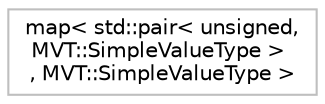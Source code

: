 digraph "Graphical Class Hierarchy"
{
 // LATEX_PDF_SIZE
  bgcolor="transparent";
  edge [fontname="Helvetica",fontsize="10",labelfontname="Helvetica",labelfontsize="10"];
  node [fontname="Helvetica",fontsize="10",shape=record];
  rankdir="LR";
  Node0 [label="map\< std::pair\< unsigned,\l MVT::SimpleValueType \>\l, MVT::SimpleValueType \>",height=0.2,width=0.4,color="grey75",tooltip=" "];
}
